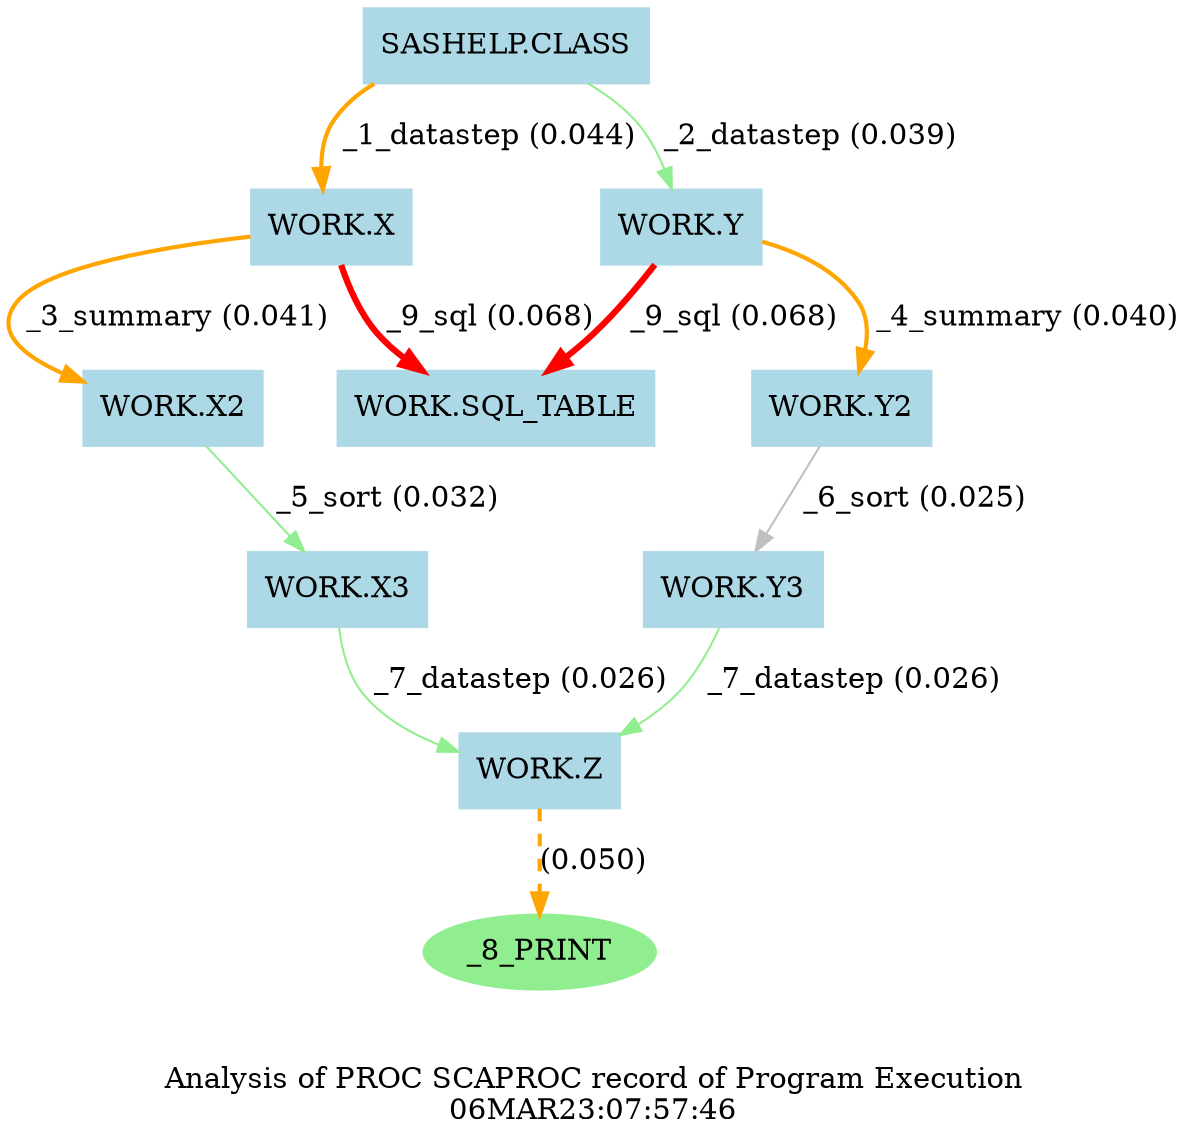 // Generated by SAS for Analysis of PROC SCAPROC record of Program Execution
// Percentiles: 10:0.026 50:0.04 90:0.068
digraph test {
graph [label="\n\nAnalysis of PROC SCAPROC record of Program Execution\n06MAR23:07:57:46"]
node [shape=box color=lightblue style=filled]
"_8_PRINT"[shape=ellipse color=lightgreen]
"SASHELP.CLASS"->"WORK.X" [label=" _1_datastep (0.044)" color=orange penwidth=2 style=solid];
"SASHELP.CLASS"->"WORK.Y" [label=" _2_datastep (0.039)" color=lightgreen penwidth=1 style=solid];
"WORK.X"->"WORK.X2" [label=" _3_summary (0.041)" color=orange penwidth=2 style=solid];
"WORK.Y"->"WORK.Y2" [label=" _4_summary (0.040)" color=orange penwidth=2 style=solid];
"WORK.X2"->"WORK.X3" [label=" _5_sort (0.032)" color=lightgreen penwidth=1 style=solid];
"WORK.Y2"->"WORK.Y3" [label=" _6_sort (0.025)" color=grey  style=solid];
"WORK.X3"->"WORK.Z" [label=" _7_datastep (0.026)" color=lightgreen penwidth=1 style=solid];
"WORK.Y3"->"WORK.Z" [label=" _7_datastep (0.026)" color=lightgreen penwidth=1 style=solid];
"WORK.Z"->"_8_PRINT" [label="(0.050)" color=orange penwidth=2 style=dashed];
"WORK.X"->"WORK.SQL_TABLE" [label=" _9_sql (0.068)" color=red penwidth=3 style=solid];
"WORK.Y"->"WORK.SQL_TABLE" [label=" _9_sql (0.068)" color=red penwidth=3 style=solid];
}
